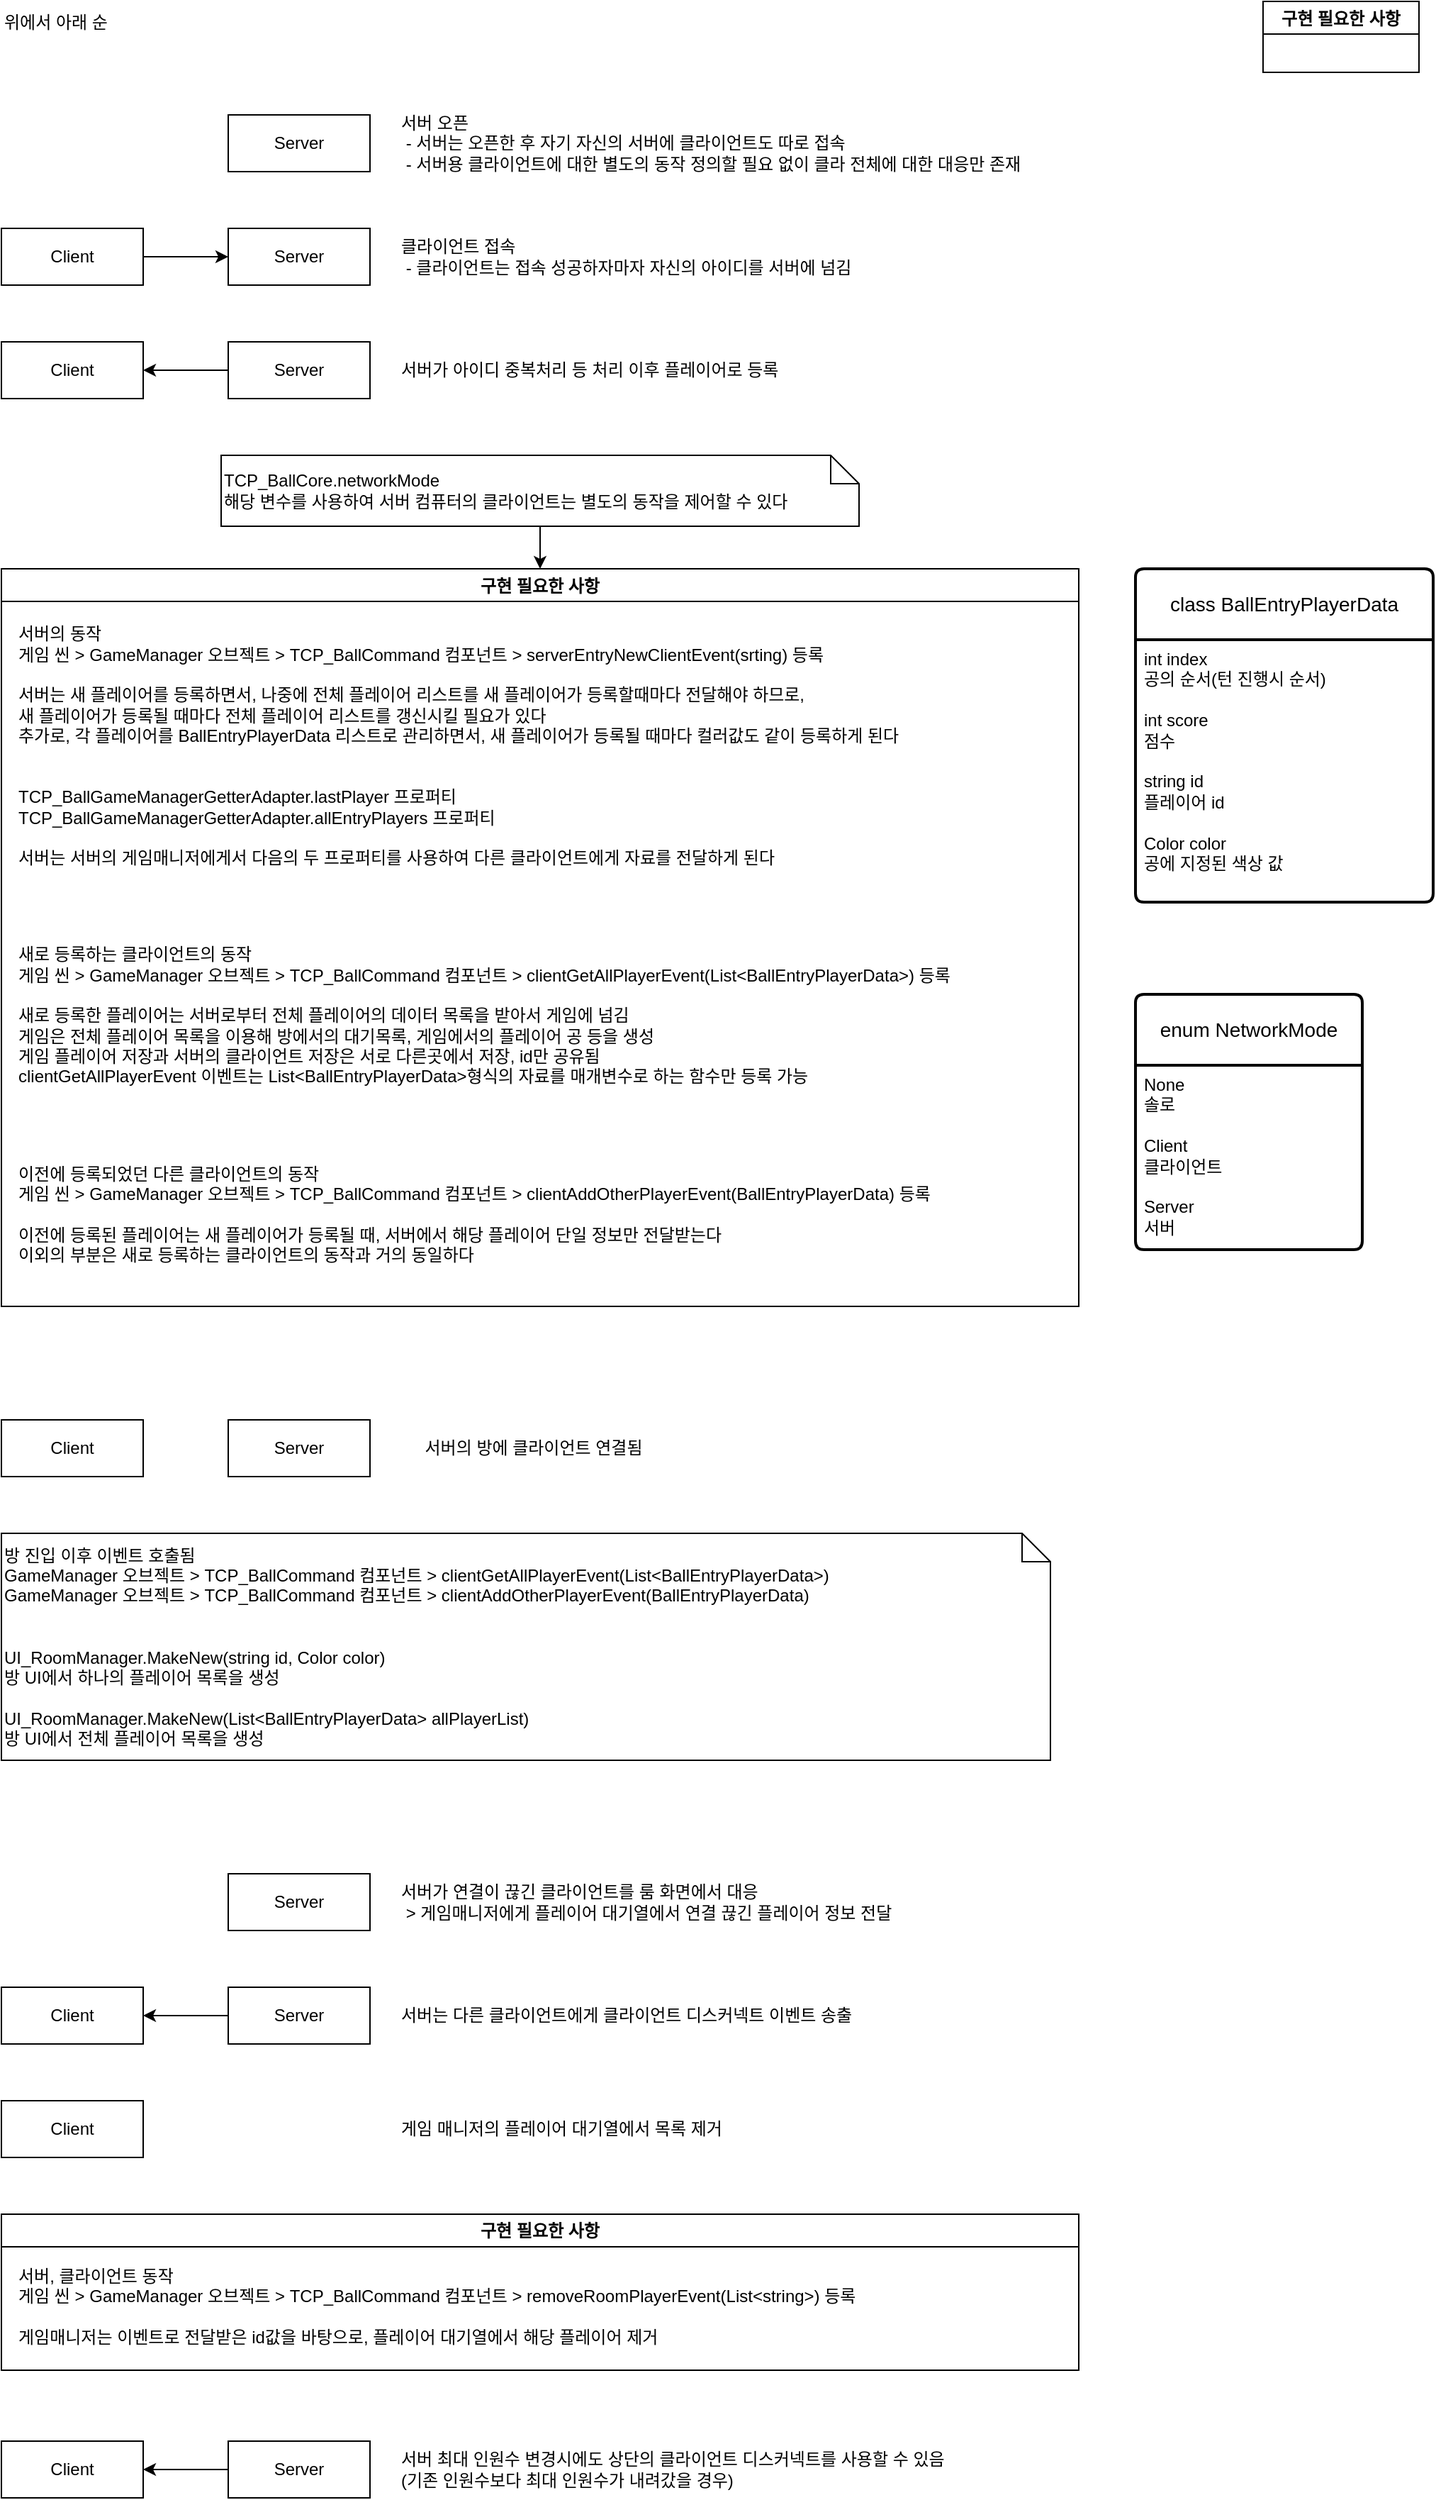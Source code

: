 <mxfile version="21.6.8" type="device">
  <diagram name="페이지-1" id="Z6gSovLF6iSLhtL2SKpG">
    <mxGraphModel dx="1434" dy="844" grid="1" gridSize="10" guides="1" tooltips="1" connect="1" arrows="1" fold="1" page="1" pageScale="1" pageWidth="1000000" pageHeight="200000" math="0" shadow="0">
      <root>
        <mxCell id="0" />
        <mxCell id="1" parent="0" />
        <mxCell id="X6ka9UTFI6AbkNywVc9q-2" value="Server" style="whiteSpace=wrap;html=1;align=center;" parent="1" vertex="1">
          <mxGeometry x="200" y="120" width="100" height="40" as="geometry" />
        </mxCell>
        <mxCell id="X6ka9UTFI6AbkNywVc9q-10" style="edgeStyle=orthogonalEdgeStyle;rounded=0;orthogonalLoop=1;jettySize=auto;html=1;exitX=1;exitY=0.5;exitDx=0;exitDy=0;entryX=0;entryY=0.5;entryDx=0;entryDy=0;" parent="1" source="X6ka9UTFI6AbkNywVc9q-3" target="X6ka9UTFI6AbkNywVc9q-4" edge="1">
          <mxGeometry relative="1" as="geometry" />
        </mxCell>
        <mxCell id="X6ka9UTFI6AbkNywVc9q-3" value="Client" style="whiteSpace=wrap;html=1;align=center;" parent="1" vertex="1">
          <mxGeometry x="40" y="200" width="100" height="40" as="geometry" />
        </mxCell>
        <mxCell id="X6ka9UTFI6AbkNywVc9q-4" value="Server" style="whiteSpace=wrap;html=1;align=center;" parent="1" vertex="1">
          <mxGeometry x="200" y="200" width="100" height="40" as="geometry" />
        </mxCell>
        <mxCell id="X6ka9UTFI6AbkNywVc9q-5" value="Client" style="whiteSpace=wrap;html=1;align=center;" parent="1" vertex="1">
          <mxGeometry x="40" y="280" width="100" height="40" as="geometry" />
        </mxCell>
        <mxCell id="X6ka9UTFI6AbkNywVc9q-14" style="edgeStyle=orthogonalEdgeStyle;rounded=0;orthogonalLoop=1;jettySize=auto;html=1;exitX=0;exitY=0.5;exitDx=0;exitDy=0;entryX=1;entryY=0.5;entryDx=0;entryDy=0;" parent="1" source="X6ka9UTFI6AbkNywVc9q-6" target="X6ka9UTFI6AbkNywVc9q-5" edge="1">
          <mxGeometry relative="1" as="geometry" />
        </mxCell>
        <mxCell id="X6ka9UTFI6AbkNywVc9q-6" value="Server" style="whiteSpace=wrap;html=1;align=center;" parent="1" vertex="1">
          <mxGeometry x="200" y="280" width="100" height="40" as="geometry" />
        </mxCell>
        <mxCell id="X6ka9UTFI6AbkNywVc9q-7" value="위에서 아래 순" style="text;html=1;align=left;verticalAlign=middle;resizable=0;points=[];autosize=1;strokeColor=none;fillColor=none;" parent="1" vertex="1">
          <mxGeometry x="40" y="40" width="100" height="30" as="geometry" />
        </mxCell>
        <mxCell id="X6ka9UTFI6AbkNywVc9q-8" value="서버 오픈&lt;br&gt;&amp;nbsp;- 서버는 오픈한 후 자기 자신의 서버에 클라이언트도 따로 접속&lt;br&gt;&amp;nbsp;- 서버용 클라이언트에 대한 별도의 동작 정의할 필요 없이 클라 전체에 대한 대응만 존재" style="text;html=1;align=left;verticalAlign=middle;resizable=0;points=[];autosize=1;strokeColor=none;fillColor=none;" parent="1" vertex="1">
          <mxGeometry x="320" y="110" width="490" height="60" as="geometry" />
        </mxCell>
        <mxCell id="X6ka9UTFI6AbkNywVc9q-9" value="클라이언트 접속&lt;br&gt;&lt;div style=&quot;&quot;&gt;&lt;span style=&quot;background-color: initial;&quot;&gt;&amp;nbsp;- 클라이언트는 접속 성공하자마자 자신의 아이디를 서버에 넘김&lt;/span&gt;&lt;/div&gt;" style="text;html=1;align=left;verticalAlign=middle;resizable=0;points=[];autosize=1;strokeColor=none;fillColor=none;" parent="1" vertex="1">
          <mxGeometry x="320" y="200" width="370" height="40" as="geometry" />
        </mxCell>
        <mxCell id="X6ka9UTFI6AbkNywVc9q-11" value="서버가 아이디 중복처리 등 처리 이후 플레이어로 등록" style="text;html=1;align=left;verticalAlign=middle;resizable=0;points=[];autosize=1;strokeColor=none;fillColor=none;" parent="1" vertex="1">
          <mxGeometry x="320" y="285" width="310" height="30" as="geometry" />
        </mxCell>
        <mxCell id="X6ka9UTFI6AbkNywVc9q-12" value="구현 필요한 사항" style="swimlane;" parent="1" vertex="1">
          <mxGeometry x="40" y="440" width="760" height="520" as="geometry" />
        </mxCell>
        <mxCell id="X6ka9UTFI6AbkNywVc9q-15" value="새로 등록하는 클라이언트의 동작&lt;br&gt;게임 씬 &amp;gt;&amp;nbsp;GameManager 오브젝트 &amp;gt;&amp;nbsp;TCP_BallCommand 컴포넌트 &amp;gt;&amp;nbsp;clientGetAllPlayerEvent(List&amp;lt;BallEntryPlayerData&amp;gt;) 등록&lt;br&gt;&lt;br&gt;새로 등록한 플레이어는 서버로부터 전체 플레이어의 데이터 목록을 받아서 게임에 넘김&lt;br&gt;게임은 전체 플레이어 목록을 이용해 방에서의 대기목록, 게임에서의 플레이어 공 등을 생성&lt;br&gt;게임 플레이어 저장과 서버의 클라이언트 저장은 서로 다른곳에서 저장, id만 공유됨&lt;br&gt;clientGetAllPlayerEvent 이벤트는 List&amp;lt;BallEntryPlayerData&amp;gt;형식의 자료를 매개변수로 하는 함수만 등록 가능" style="text;html=1;align=left;verticalAlign=middle;resizable=0;points=[];autosize=1;strokeColor=none;fillColor=none;" parent="X6ka9UTFI6AbkNywVc9q-12" vertex="1">
          <mxGeometry x="10" y="260" width="690" height="110" as="geometry" />
        </mxCell>
        <mxCell id="X6ka9UTFI6AbkNywVc9q-23" value="서버의 동작&lt;br&gt;게임 씬 &amp;gt;&amp;nbsp;GameManager 오브젝트 &amp;gt;&amp;nbsp;TCP_BallCommand 컴포넌트 &amp;gt;&amp;nbsp;serverEntryNewClientEvent(srting) 등록&lt;br&gt;&lt;br&gt;서버는 새 플레이어를 등록하면서, 나중에 전체 플레이어 리스트를 새 플레이어가 등록할때마다 전달해야 하므로,&lt;br&gt;새 플레이어가 등록될 때마다 전체 플레이어 리스트를 갱신시킬 필요가 있다&lt;br&gt;추가로, 각 플레이어를&amp;nbsp;BallEntryPlayerData 리스트로 관리하면서, 새 플레이어가 등록될 때마다 컬러값도 같이 등록하게 된다&lt;br&gt;&lt;br&gt;&lt;br&gt;&lt;div&gt;TCP_BallGameManagerGetterAdapter.lastPlayer 프로퍼티&lt;/div&gt;&lt;div&gt;TCP_BallGameManagerGetterAdapter.allEntryPlayers 프로퍼티&lt;/div&gt;&lt;div&gt;&lt;br&gt;&lt;/div&gt;&lt;div&gt;서버는 서버의 게임매니저에게서 다음의 두 프로퍼티를 사용하여 다른 클라이언트에게 자료를 전달하게 된다&lt;/div&gt;" style="text;html=1;align=left;verticalAlign=middle;resizable=0;points=[];autosize=1;strokeColor=none;fillColor=none;" parent="X6ka9UTFI6AbkNywVc9q-12" vertex="1">
          <mxGeometry x="10" y="30" width="680" height="190" as="geometry" />
        </mxCell>
        <mxCell id="X6ka9UTFI6AbkNywVc9q-24" value="이전에 등록되었던 다른 클라이언트의 동작&lt;br&gt;게임 씬 &amp;gt;&amp;nbsp;GameManager 오브젝트 &amp;gt;&amp;nbsp;TCP_BallCommand 컴포넌트 &amp;gt;&amp;nbsp;clientAddOtherPlayerEvent(BallEntryPlayerData) 등록&lt;br&gt;&lt;br&gt;이전에 등록된 플레이어는 새 플레이어가 등록될 때, 서버에서 해당 플레이어 단일 정보만 전달받는다&lt;br&gt;이외의 부분은 새로 등록하는 클라이언트의 동작과 거의 동일하다" style="text;html=1;align=left;verticalAlign=middle;resizable=0;points=[];autosize=1;strokeColor=none;fillColor=none;" parent="X6ka9UTFI6AbkNywVc9q-12" vertex="1">
          <mxGeometry x="10" y="410" width="680" height="90" as="geometry" />
        </mxCell>
        <mxCell id="X6ka9UTFI6AbkNywVc9q-13" value="구현 필요한 사항" style="swimlane;" parent="1" vertex="1">
          <mxGeometry x="930" y="40" width="110" height="50" as="geometry" />
        </mxCell>
        <mxCell id="X6ka9UTFI6AbkNywVc9q-20" value="class BallEntryPlayerData" style="swimlane;childLayout=stackLayout;horizontal=1;startSize=50;horizontalStack=0;rounded=1;fontSize=14;fontStyle=0;strokeWidth=2;resizeParent=0;resizeLast=1;shadow=0;dashed=0;align=center;arcSize=4;whiteSpace=wrap;html=1;" parent="1" vertex="1">
          <mxGeometry x="840" y="440" width="210" height="235" as="geometry" />
        </mxCell>
        <mxCell id="X6ka9UTFI6AbkNywVc9q-21" value="int index&lt;br&gt;공의 순서(턴 진행시 순서)&lt;br&gt;&lt;br&gt;int score&lt;br&gt;점수&lt;br&gt;&lt;br&gt;string id&lt;br&gt;플레이어 id&lt;br&gt;&lt;br&gt;Color color&lt;br&gt;공에 지정된 색상 값" style="align=left;strokeColor=none;fillColor=none;spacingLeft=4;fontSize=12;verticalAlign=top;resizable=0;rotatable=0;part=1;html=1;" parent="X6ka9UTFI6AbkNywVc9q-20" vertex="1">
          <mxGeometry y="50" width="210" height="185" as="geometry" />
        </mxCell>
        <mxCell id="X6ka9UTFI6AbkNywVc9q-26" style="edgeStyle=orthogonalEdgeStyle;rounded=0;orthogonalLoop=1;jettySize=auto;html=1;exitX=0.5;exitY=1;exitDx=0;exitDy=0;exitPerimeter=0;entryX=0.5;entryY=0;entryDx=0;entryDy=0;" parent="1" source="X6ka9UTFI6AbkNywVc9q-25" target="X6ka9UTFI6AbkNywVc9q-12" edge="1">
          <mxGeometry relative="1" as="geometry" />
        </mxCell>
        <mxCell id="X6ka9UTFI6AbkNywVc9q-25" value="TCP_BallCore.networkMode&lt;br&gt;해당 변수를 사용하여 서버 컴퓨터의 클라이언트는 별도의 동작을 제어할 수 있다" style="shape=note;size=20;whiteSpace=wrap;html=1;align=left;" parent="1" vertex="1">
          <mxGeometry x="195" y="360" width="450" height="50" as="geometry" />
        </mxCell>
        <mxCell id="X6ka9UTFI6AbkNywVc9q-27" value="enum NetworkMode" style="swimlane;childLayout=stackLayout;horizontal=1;startSize=50;horizontalStack=0;rounded=1;fontSize=14;fontStyle=0;strokeWidth=2;resizeParent=0;resizeLast=1;shadow=0;dashed=0;align=center;arcSize=4;whiteSpace=wrap;html=1;" parent="1" vertex="1">
          <mxGeometry x="840" y="740" width="160" height="180" as="geometry" />
        </mxCell>
        <mxCell id="X6ka9UTFI6AbkNywVc9q-28" value="&lt;div&gt;&lt;span style=&quot;background-color: initial;&quot;&gt;None&lt;/span&gt;&lt;br&gt;&lt;/div&gt;&lt;div&gt;&lt;span style=&quot;background-color: initial;&quot;&gt;솔로&lt;/span&gt;&lt;/div&gt;&lt;div&gt;&lt;span style=&quot;background-color: initial;&quot;&gt;&lt;br&gt;&lt;/span&gt;&lt;/div&gt;&lt;div&gt;&lt;span style=&quot;background-color: initial;&quot;&gt;Client&lt;/span&gt;&lt;br&gt;&lt;/div&gt;&lt;div&gt;&lt;span style=&quot;background-color: initial;&quot;&gt;클라이언트&lt;/span&gt;&lt;/div&gt;&lt;div&gt;&lt;span style=&quot;background-color: initial;&quot;&gt;&lt;br&gt;&lt;/span&gt;&lt;/div&gt;&lt;div&gt;Server&lt;/div&gt;&lt;div&gt;서버&lt;/div&gt;" style="align=left;strokeColor=none;fillColor=none;spacingLeft=4;fontSize=12;verticalAlign=top;resizable=0;rotatable=0;part=1;html=1;" parent="X6ka9UTFI6AbkNywVc9q-27" vertex="1">
          <mxGeometry y="50" width="160" height="130" as="geometry" />
        </mxCell>
        <mxCell id="xV1w8VkqLttSeGcpz-uq-1" value="방 진입 이후 이벤트 호출됨&lt;br&gt;GameManager 오브젝트 &amp;gt;&amp;nbsp;TCP_BallCommand 컴포넌트 &amp;gt;&amp;nbsp;clientGetAllPlayerEvent(List&amp;lt;BallEntryPlayerData&amp;gt;)&lt;br&gt;GameManager 오브젝트 &amp;gt;&amp;nbsp;TCP_BallCommand 컴포넌트 &amp;gt;&amp;nbsp;clientAddOtherPlayerEvent(BallEntryPlayerData)&amp;nbsp;&lt;br&gt;&lt;br&gt;&lt;br&gt;UI_RoomManager.MakeNew(string id, Color color)&lt;br&gt;방 UI에서 하나의 플레이어 목록을 생성&lt;br&gt;&lt;br&gt;UI_RoomManager.MakeNew(List&amp;lt;BallEntryPlayerData&amp;gt; allPlayerList)&lt;br&gt;방 UI에서 전체 플레이어 목록을 생성" style="shape=note;size=20;whiteSpace=wrap;html=1;align=left;" vertex="1" parent="1">
          <mxGeometry x="40" y="1120" width="740" height="160" as="geometry" />
        </mxCell>
        <mxCell id="xV1w8VkqLttSeGcpz-uq-2" value="Client" style="whiteSpace=wrap;html=1;align=center;" vertex="1" parent="1">
          <mxGeometry x="40" y="1040" width="100" height="40" as="geometry" />
        </mxCell>
        <mxCell id="xV1w8VkqLttSeGcpz-uq-4" value="Server" style="whiteSpace=wrap;html=1;align=center;" vertex="1" parent="1">
          <mxGeometry x="200" y="1040" width="100" height="40" as="geometry" />
        </mxCell>
        <mxCell id="xV1w8VkqLttSeGcpz-uq-5" value="서버의 방에 클라이언트 연결됨" style="text;html=1;align=center;verticalAlign=middle;resizable=0;points=[];autosize=1;strokeColor=none;fillColor=none;" vertex="1" parent="1">
          <mxGeometry x="320" y="1045" width="190" height="30" as="geometry" />
        </mxCell>
        <mxCell id="xV1w8VkqLttSeGcpz-uq-7" value="Server" style="whiteSpace=wrap;html=1;align=center;" vertex="1" parent="1">
          <mxGeometry x="200" y="1360" width="100" height="40" as="geometry" />
        </mxCell>
        <mxCell id="xV1w8VkqLttSeGcpz-uq-8" value="서버가 연결이 끊긴 클라이언트를 룸 화면에서 대응&lt;br&gt;&amp;nbsp;&amp;gt; 게임매니저에게 플레이어 대기열에서 연결 끊긴 플레이어 정보 전달" style="text;html=1;align=left;verticalAlign=middle;resizable=0;points=[];autosize=1;strokeColor=none;fillColor=none;" vertex="1" parent="1">
          <mxGeometry x="320" y="1360" width="400" height="40" as="geometry" />
        </mxCell>
        <mxCell id="xV1w8VkqLttSeGcpz-uq-9" value="Client" style="whiteSpace=wrap;html=1;align=center;" vertex="1" parent="1">
          <mxGeometry x="40" y="1440" width="100" height="40" as="geometry" />
        </mxCell>
        <mxCell id="xV1w8VkqLttSeGcpz-uq-14" style="edgeStyle=orthogonalEdgeStyle;rounded=0;orthogonalLoop=1;jettySize=auto;html=1;exitX=0;exitY=0.5;exitDx=0;exitDy=0;entryX=1;entryY=0.5;entryDx=0;entryDy=0;" edge="1" parent="1" source="xV1w8VkqLttSeGcpz-uq-10" target="xV1w8VkqLttSeGcpz-uq-9">
          <mxGeometry relative="1" as="geometry" />
        </mxCell>
        <mxCell id="xV1w8VkqLttSeGcpz-uq-10" value="Server" style="whiteSpace=wrap;html=1;align=center;" vertex="1" parent="1">
          <mxGeometry x="200" y="1440" width="100" height="40" as="geometry" />
        </mxCell>
        <mxCell id="xV1w8VkqLttSeGcpz-uq-11" value="서버는 다른 클라이언트에게 클라이언트 디스커넥트 이벤트 송출" style="text;html=1;align=left;verticalAlign=middle;resizable=0;points=[];autosize=1;strokeColor=none;fillColor=none;" vertex="1" parent="1">
          <mxGeometry x="320" y="1445" width="370" height="30" as="geometry" />
        </mxCell>
        <mxCell id="xV1w8VkqLttSeGcpz-uq-12" value="구현 필요한 사항" style="swimlane;whiteSpace=wrap;html=1;" vertex="1" parent="1">
          <mxGeometry x="40" y="1600" width="760" height="110" as="geometry" />
        </mxCell>
        <mxCell id="xV1w8VkqLttSeGcpz-uq-13" value="서버, 클라이언트 동작&lt;br&gt;게임 씬 &amp;gt;&amp;nbsp;GameManager 오브젝트 &amp;gt;&amp;nbsp;TCP_BallCommand 컴포넌트 &amp;gt; removeRoomPlayerEvent(List&amp;lt;string&amp;gt;) 등록&lt;br&gt;&lt;br&gt;게임매니저는 이벤트로 전달받은 id값을 바탕으로, 플레이어 대기열에서 해당 플레이어 제거" style="text;html=1;align=left;verticalAlign=middle;resizable=0;points=[];autosize=1;strokeColor=none;fillColor=none;" vertex="1" parent="xV1w8VkqLttSeGcpz-uq-12">
          <mxGeometry x="10" y="30" width="630" height="70" as="geometry" />
        </mxCell>
        <mxCell id="xV1w8VkqLttSeGcpz-uq-15" value="Client" style="whiteSpace=wrap;html=1;align=center;" vertex="1" parent="1">
          <mxGeometry x="40" y="1520" width="100" height="40" as="geometry" />
        </mxCell>
        <mxCell id="xV1w8VkqLttSeGcpz-uq-16" value="게임 매니저의 플레이어 대기열에서 목록 제거" style="text;html=1;align=left;verticalAlign=middle;resizable=0;points=[];autosize=1;strokeColor=none;fillColor=none;" vertex="1" parent="1">
          <mxGeometry x="320" y="1525" width="270" height="30" as="geometry" />
        </mxCell>
        <mxCell id="xV1w8VkqLttSeGcpz-uq-17" value="Client" style="whiteSpace=wrap;html=1;align=center;" vertex="1" parent="1">
          <mxGeometry x="40" y="1760" width="100" height="40" as="geometry" />
        </mxCell>
        <mxCell id="xV1w8VkqLttSeGcpz-uq-18" style="edgeStyle=orthogonalEdgeStyle;rounded=0;orthogonalLoop=1;jettySize=auto;html=1;exitX=0;exitY=0.5;exitDx=0;exitDy=0;entryX=1;entryY=0.5;entryDx=0;entryDy=0;" edge="1" parent="1" source="xV1w8VkqLttSeGcpz-uq-19" target="xV1w8VkqLttSeGcpz-uq-17">
          <mxGeometry relative="1" as="geometry" />
        </mxCell>
        <mxCell id="xV1w8VkqLttSeGcpz-uq-19" value="Server" style="whiteSpace=wrap;html=1;align=center;" vertex="1" parent="1">
          <mxGeometry x="200" y="1760" width="100" height="40" as="geometry" />
        </mxCell>
        <mxCell id="xV1w8VkqLttSeGcpz-uq-20" value="서버 최대 인원수 변경시에도 상단의 클라이언트 디스커넥트를 사용할 수 있음&lt;br&gt;(기존 인원수보다 최대 인원수가 내려갔을 경우)" style="text;html=1;align=left;verticalAlign=middle;resizable=0;points=[];autosize=1;strokeColor=none;fillColor=none;" vertex="1" parent="1">
          <mxGeometry x="320" y="1760" width="440" height="40" as="geometry" />
        </mxCell>
      </root>
    </mxGraphModel>
  </diagram>
</mxfile>
